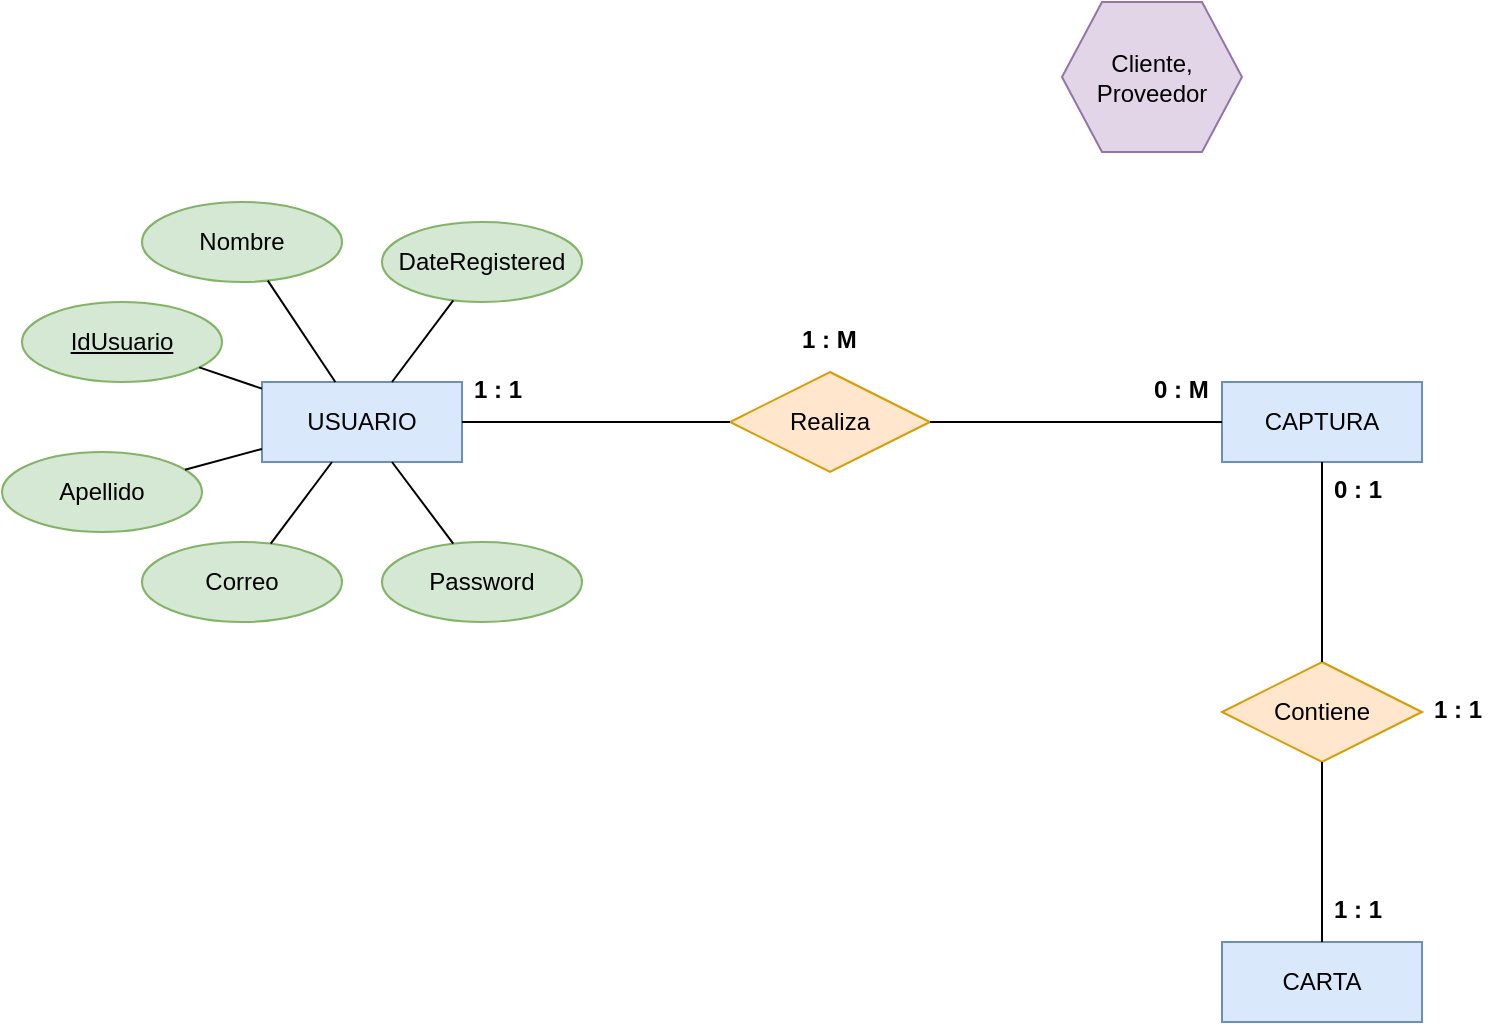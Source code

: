 <mxfile version="26.2.14">
  <diagram name="Página-1" id="IkAE_Rgw1rNBqZ4q8MyZ">
    <mxGraphModel dx="1426" dy="806" grid="1" gridSize="10" guides="1" tooltips="1" connect="1" arrows="1" fold="1" page="1" pageScale="1" pageWidth="827" pageHeight="1169" math="0" shadow="0">
      <root>
        <mxCell id="0" />
        <mxCell id="1" parent="0" />
        <mxCell id="kso5AjJPwojteGqDQw1w-1" value="USUARIO" style="whiteSpace=wrap;html=1;align=center;fillColor=#dae8fc;strokeColor=#6c8ebf;" vertex="1" parent="1">
          <mxGeometry x="140" y="240" width="100" height="40" as="geometry" />
        </mxCell>
        <mxCell id="kso5AjJPwojteGqDQw1w-2" value="Realiza" style="shape=rhombus;perimeter=rhombusPerimeter;whiteSpace=wrap;html=1;align=center;fillColor=#ffe6cc;strokeColor=#d79b00;" vertex="1" parent="1">
          <mxGeometry x="374" y="235" width="100" height="50" as="geometry" />
        </mxCell>
        <mxCell id="kso5AjJPwojteGqDQw1w-3" value="Cliente,&lt;div&gt;Proveedor&lt;/div&gt;" style="shape=hexagon;perimeter=hexagonPerimeter2;whiteSpace=wrap;html=1;fixedSize=1;fillColor=#e1d5e7;strokeColor=#9673a6;" vertex="1" parent="1">
          <mxGeometry x="540" y="50" width="90" height="75" as="geometry" />
        </mxCell>
        <mxCell id="kso5AjJPwojteGqDQw1w-4" value="IdUsuario" style="ellipse;whiteSpace=wrap;html=1;align=center;fontStyle=4;fillColor=#d5e8d4;strokeColor=#82b366;" vertex="1" parent="1">
          <mxGeometry x="20" y="200" width="100" height="40" as="geometry" />
        </mxCell>
        <mxCell id="kso5AjJPwojteGqDQw1w-5" value="CARTA" style="whiteSpace=wrap;html=1;align=center;fillColor=#dae8fc;strokeColor=#6c8ebf;" vertex="1" parent="1">
          <mxGeometry x="620" y="520" width="100" height="40" as="geometry" />
        </mxCell>
        <mxCell id="kso5AjJPwojteGqDQw1w-6" value="CAPTURA" style="whiteSpace=wrap;html=1;align=center;fillColor=#dae8fc;strokeColor=#6c8ebf;" vertex="1" parent="1">
          <mxGeometry x="620" y="240" width="100" height="40" as="geometry" />
        </mxCell>
        <mxCell id="kso5AjJPwojteGqDQw1w-7" value="" style="endArrow=none;html=1;rounded=0;" edge="1" parent="1" source="kso5AjJPwojteGqDQw1w-1" target="kso5AjJPwojteGqDQw1w-2">
          <mxGeometry relative="1" as="geometry">
            <mxPoint x="290" y="370" as="sourcePoint" />
            <mxPoint x="450" y="370" as="targetPoint" />
          </mxGeometry>
        </mxCell>
        <mxCell id="kso5AjJPwojteGqDQw1w-8" value="" style="endArrow=none;html=1;rounded=0;" edge="1" parent="1" source="kso5AjJPwojteGqDQw1w-2" target="kso5AjJPwojteGqDQw1w-6">
          <mxGeometry relative="1" as="geometry">
            <mxPoint x="560" y="360" as="sourcePoint" />
            <mxPoint x="720" y="360" as="targetPoint" />
          </mxGeometry>
        </mxCell>
        <mxCell id="kso5AjJPwojteGqDQw1w-9" value="1 : M" style="text;strokeColor=none;fillColor=none;spacingLeft=4;spacingRight=4;overflow=hidden;rotatable=0;points=[[0,0.5],[1,0.5]];portConstraint=eastwest;fontSize=12;whiteSpace=wrap;html=1;fontStyle=1" vertex="1" parent="1">
          <mxGeometry x="404" y="205" width="40" height="30" as="geometry" />
        </mxCell>
        <mxCell id="kso5AjJPwojteGqDQw1w-10" value="0 : M" style="text;strokeColor=none;fillColor=none;spacingLeft=4;spacingRight=4;overflow=hidden;rotatable=0;points=[[0,0.5],[1,0.5]];portConstraint=eastwest;fontSize=12;whiteSpace=wrap;html=1;fontStyle=1" vertex="1" parent="1">
          <mxGeometry x="580" y="230" width="40" height="30" as="geometry" />
        </mxCell>
        <mxCell id="kso5AjJPwojteGqDQw1w-11" value="1 : 1" style="text;strokeColor=none;fillColor=none;spacingLeft=4;spacingRight=4;overflow=hidden;rotatable=0;points=[[0,0.5],[1,0.5]];portConstraint=eastwest;fontSize=12;whiteSpace=wrap;html=1;fontStyle=1" vertex="1" parent="1">
          <mxGeometry x="240" y="230" width="40" height="30" as="geometry" />
        </mxCell>
        <mxCell id="kso5AjJPwojteGqDQw1w-12" value="Contiene" style="shape=rhombus;perimeter=rhombusPerimeter;whiteSpace=wrap;html=1;align=center;fillColor=#ffe6cc;strokeColor=#d79b00;" vertex="1" parent="1">
          <mxGeometry x="620" y="380" width="100" height="50" as="geometry" />
        </mxCell>
        <mxCell id="kso5AjJPwojteGqDQw1w-13" value="" style="endArrow=none;html=1;rounded=0;" edge="1" parent="1" source="kso5AjJPwojteGqDQw1w-6" target="kso5AjJPwojteGqDQw1w-12">
          <mxGeometry relative="1" as="geometry">
            <mxPoint x="510" y="390" as="sourcePoint" />
            <mxPoint x="670" y="390" as="targetPoint" />
          </mxGeometry>
        </mxCell>
        <mxCell id="kso5AjJPwojteGqDQw1w-14" value="" style="endArrow=none;html=1;rounded=0;" edge="1" parent="1" source="kso5AjJPwojteGqDQw1w-5" target="kso5AjJPwojteGqDQw1w-12">
          <mxGeometry relative="1" as="geometry">
            <mxPoint x="720" y="440" as="sourcePoint" />
            <mxPoint x="880" y="440" as="targetPoint" />
          </mxGeometry>
        </mxCell>
        <mxCell id="kso5AjJPwojteGqDQw1w-15" value="1 : 1" style="text;strokeColor=none;fillColor=none;spacingLeft=4;spacingRight=4;overflow=hidden;rotatable=0;points=[[0,0.5],[1,0.5]];portConstraint=eastwest;fontSize=12;whiteSpace=wrap;html=1;fontStyle=1" vertex="1" parent="1">
          <mxGeometry x="720" y="390" width="40" height="30" as="geometry" />
        </mxCell>
        <mxCell id="kso5AjJPwojteGqDQw1w-16" value="0 : 1" style="text;strokeColor=none;fillColor=none;spacingLeft=4;spacingRight=4;overflow=hidden;rotatable=0;points=[[0,0.5],[1,0.5]];portConstraint=eastwest;fontSize=12;whiteSpace=wrap;html=1;fontStyle=1" vertex="1" parent="1">
          <mxGeometry x="670" y="280" width="40" height="30" as="geometry" />
        </mxCell>
        <mxCell id="kso5AjJPwojteGqDQw1w-17" value="1 : 1" style="text;strokeColor=none;fillColor=none;spacingLeft=4;spacingRight=4;overflow=hidden;rotatable=0;points=[[0,0.5],[1,0.5]];portConstraint=eastwest;fontSize=12;whiteSpace=wrap;html=1;fontStyle=1" vertex="1" parent="1">
          <mxGeometry x="670" y="490" width="40" height="30" as="geometry" />
        </mxCell>
        <mxCell id="kso5AjJPwojteGqDQw1w-18" value="Nombre" style="ellipse;whiteSpace=wrap;html=1;align=center;fillColor=#d5e8d4;strokeColor=#82b366;" vertex="1" parent="1">
          <mxGeometry x="80" y="150" width="100" height="40" as="geometry" />
        </mxCell>
        <mxCell id="kso5AjJPwojteGqDQw1w-19" value="Apellido" style="ellipse;whiteSpace=wrap;html=1;align=center;fillColor=#d5e8d4;strokeColor=#82b366;" vertex="1" parent="1">
          <mxGeometry x="10" y="275" width="100" height="40" as="geometry" />
        </mxCell>
        <mxCell id="kso5AjJPwojteGqDQw1w-20" value="Correo" style="ellipse;whiteSpace=wrap;html=1;align=center;fillColor=#d5e8d4;strokeColor=#82b366;" vertex="1" parent="1">
          <mxGeometry x="80" y="320" width="100" height="40" as="geometry" />
        </mxCell>
        <mxCell id="kso5AjJPwojteGqDQw1w-21" value="Password" style="ellipse;whiteSpace=wrap;html=1;align=center;fillColor=#d5e8d4;strokeColor=#82b366;" vertex="1" parent="1">
          <mxGeometry x="200" y="320" width="100" height="40" as="geometry" />
        </mxCell>
        <mxCell id="kso5AjJPwojteGqDQw1w-24" value="DateRegistered" style="ellipse;whiteSpace=wrap;html=1;align=center;fillColor=#d5e8d4;strokeColor=#82b366;" vertex="1" parent="1">
          <mxGeometry x="200" y="160" width="100" height="40" as="geometry" />
        </mxCell>
        <mxCell id="kso5AjJPwojteGqDQw1w-25" value="" style="endArrow=none;html=1;rounded=0;" edge="1" parent="1" source="kso5AjJPwojteGqDQw1w-4" target="kso5AjJPwojteGqDQw1w-1">
          <mxGeometry relative="1" as="geometry">
            <mxPoint x="310" y="490" as="sourcePoint" />
            <mxPoint x="470" y="490" as="targetPoint" />
          </mxGeometry>
        </mxCell>
        <mxCell id="kso5AjJPwojteGqDQw1w-26" value="" style="endArrow=none;html=1;rounded=0;" edge="1" parent="1" source="kso5AjJPwojteGqDQw1w-19" target="kso5AjJPwojteGqDQw1w-1">
          <mxGeometry relative="1" as="geometry">
            <mxPoint x="50" y="300" as="sourcePoint" />
            <mxPoint x="210" y="300" as="targetPoint" />
          </mxGeometry>
        </mxCell>
        <mxCell id="kso5AjJPwojteGqDQw1w-27" value="" style="endArrow=none;html=1;rounded=0;" edge="1" parent="1" source="kso5AjJPwojteGqDQw1w-20" target="kso5AjJPwojteGqDQw1w-1">
          <mxGeometry relative="1" as="geometry">
            <mxPoint x="130" y="330" as="sourcePoint" />
            <mxPoint x="280" y="330" as="targetPoint" />
          </mxGeometry>
        </mxCell>
        <mxCell id="kso5AjJPwojteGqDQw1w-28" value="" style="endArrow=none;html=1;rounded=0;" edge="1" parent="1" source="kso5AjJPwojteGqDQw1w-1" target="kso5AjJPwojteGqDQw1w-18">
          <mxGeometry relative="1" as="geometry">
            <mxPoint x="160" y="210" as="sourcePoint" />
            <mxPoint x="320" y="210" as="targetPoint" />
          </mxGeometry>
        </mxCell>
        <mxCell id="kso5AjJPwojteGqDQw1w-29" value="" style="endArrow=none;html=1;rounded=0;" edge="1" parent="1" source="kso5AjJPwojteGqDQw1w-21" target="kso5AjJPwojteGqDQw1w-1">
          <mxGeometry relative="1" as="geometry">
            <mxPoint x="260" y="400" as="sourcePoint" />
            <mxPoint x="420" y="400" as="targetPoint" />
          </mxGeometry>
        </mxCell>
        <mxCell id="kso5AjJPwojteGqDQw1w-30" value="" style="endArrow=none;html=1;rounded=0;" edge="1" parent="1" source="kso5AjJPwojteGqDQw1w-1" target="kso5AjJPwojteGqDQw1w-24">
          <mxGeometry relative="1" as="geometry">
            <mxPoint x="230" y="220" as="sourcePoint" />
            <mxPoint x="390" y="220" as="targetPoint" />
          </mxGeometry>
        </mxCell>
      </root>
    </mxGraphModel>
  </diagram>
</mxfile>
